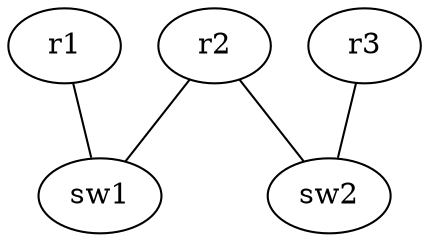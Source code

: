 digraph  {
	r1[class="router"];
	r2[class="router"];
	r3[class="router"];
	sw1[class="switch"];
	sw2[class="switch"];

	r1->sw1[dir="none", class="rip"];
	r2->sw1[dir="none", class="rip"];
	r2->sw2[dir="none", class="rip"];
	r3->sw2[dir="none", class="rip"];
}
